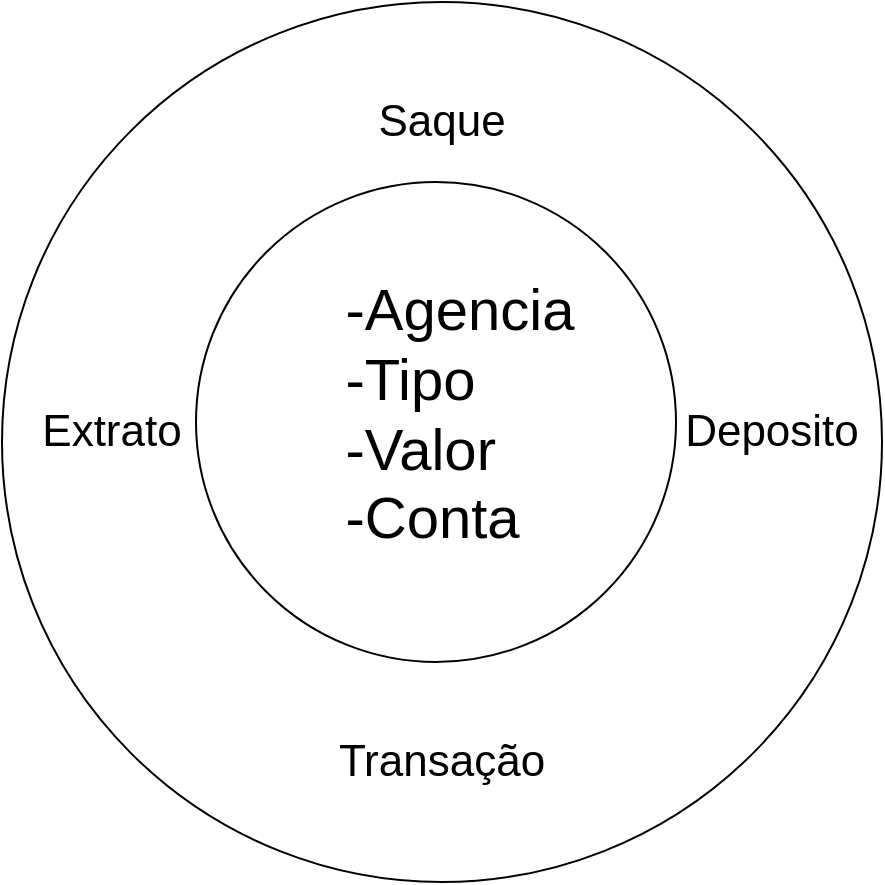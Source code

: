 <mxfile version="20.8.23" type="github">
  <diagram name="Página-1" id="DnmdfgA8noA33Kx1m2ER">
    <mxGraphModel dx="1434" dy="739" grid="1" gridSize="10" guides="1" tooltips="1" connect="1" arrows="1" fold="1" page="1" pageScale="1" pageWidth="827" pageHeight="1169" math="0" shadow="0">
      <root>
        <mxCell id="0" />
        <mxCell id="1" parent="0" />
        <UserObject label="" link="https://app.diagrams.net/" id="YSaneCu1WPvWlIgD27mN-1">
          <mxCell style="ellipse;whiteSpace=wrap;html=1;aspect=fixed;" parent="1" vertex="1">
            <mxGeometry x="180" y="100" width="440" height="440" as="geometry" />
          </mxCell>
        </UserObject>
        <mxCell id="YSaneCu1WPvWlIgD27mN-2" value="" style="ellipse;whiteSpace=wrap;html=1;aspect=fixed;" parent="1" vertex="1">
          <mxGeometry x="277" y="190" width="240" height="240" as="geometry" />
        </mxCell>
        <mxCell id="YSaneCu1WPvWlIgD27mN-3" value="&lt;font style=&quot;font-size: 22px;&quot;&gt;Saque&lt;/font&gt;" style="text;whiteSpace=wrap;html=1;align=center;" parent="1" vertex="1">
          <mxGeometry x="345" y="140" width="110" height="50" as="geometry" />
        </mxCell>
        <mxCell id="YSaneCu1WPvWlIgD27mN-4" value="&lt;span style=&quot;font-size: 22px;&quot;&gt;Deposito&lt;br&gt;&lt;br&gt;&lt;/span&gt;" style="text;whiteSpace=wrap;html=1;align=center;" parent="1" vertex="1">
          <mxGeometry x="510" y="295" width="110" height="50" as="geometry" />
        </mxCell>
        <mxCell id="YSaneCu1WPvWlIgD27mN-5" value="&lt;span style=&quot;font-size: 22px;&quot;&gt;Transação&lt;br&gt;&lt;/span&gt;" style="text;whiteSpace=wrap;html=1;align=center;" parent="1" vertex="1">
          <mxGeometry x="345" y="460" width="110" height="50" as="geometry" />
        </mxCell>
        <mxCell id="YSaneCu1WPvWlIgD27mN-6" value="&lt;span style=&quot;font-size: 22px;&quot;&gt;Extrato&lt;br&gt;&lt;/span&gt;" style="text;whiteSpace=wrap;html=1;align=center;" parent="1" vertex="1">
          <mxGeometry x="180" y="295" width="110" height="50" as="geometry" />
        </mxCell>
        <mxCell id="YSaneCu1WPvWlIgD27mN-7" value="&lt;span style=&quot;font-size: 29px;&quot;&gt;-Agencia&lt;br&gt;&lt;div style=&quot;text-align: left;&quot;&gt;&lt;span style=&quot;background-color: initial;&quot;&gt;-Tipo&lt;/span&gt;&lt;/div&gt;&lt;div style=&quot;text-align: left;&quot;&gt;&lt;span style=&quot;background-color: initial;&quot;&gt;-Valor&lt;/span&gt;&lt;/div&gt;&lt;div style=&quot;text-align: left;&quot;&gt;&lt;span style=&quot;background-color: initial;&quot;&gt;-Conta&lt;/span&gt;&lt;/div&gt;&lt;/span&gt;" style="text;whiteSpace=wrap;html=1;align=center;" parent="1" vertex="1">
          <mxGeometry x="345" y="230" width="127.5" height="150" as="geometry" />
        </mxCell>
      </root>
    </mxGraphModel>
  </diagram>
</mxfile>
